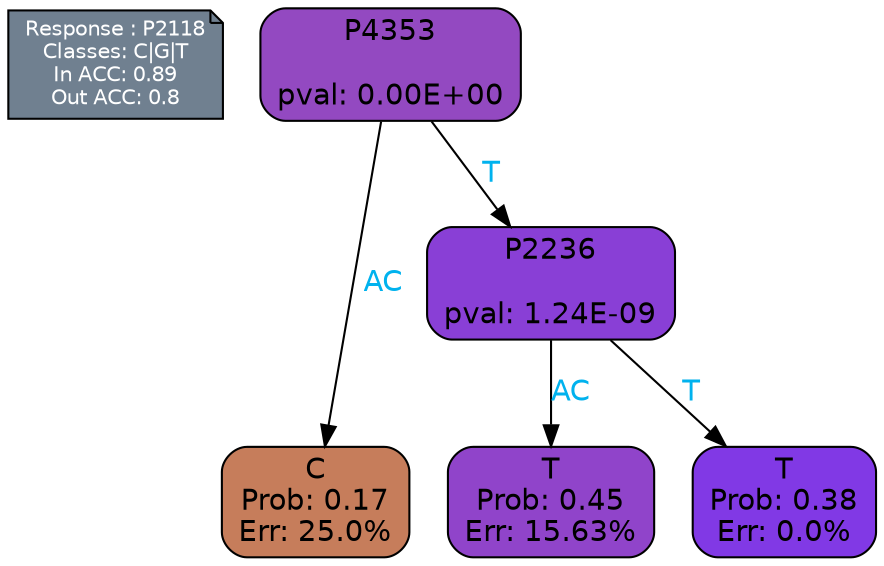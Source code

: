 digraph Tree {
node [shape=box, style="filled, rounded", color="black", fontname=helvetica] ;
graph [ranksep=equally, splines=polylines, bgcolor=transparent, dpi=600] ;
edge [fontname=helvetica] ;
LEGEND [label="Response : P2118
Classes: C|G|T
In ACC: 0.89
Out ACC: 0.8
",shape=note,align=left,style=filled,fillcolor="slategray",fontcolor="white",fontsize=10];1 [label="P4353

pval: 0.00E+00", fillcolor="#9349c1"] ;
2 [label="C
Prob: 0.17
Err: 25.0%", fillcolor="#c67d5b"] ;
3 [label="P2236

pval: 1.24E-09", fillcolor="#893fd6"] ;
4 [label="T
Prob: 0.45
Err: 15.63%", fillcolor="#9044ca"] ;
5 [label="T
Prob: 0.38
Err: 0.0%", fillcolor="#8139e5"] ;
1 -> 2 [label="AC",fontcolor=deepskyblue2] ;
1 -> 3 [label="T",fontcolor=deepskyblue2] ;
3 -> 4 [label="AC",fontcolor=deepskyblue2] ;
3 -> 5 [label="T",fontcolor=deepskyblue2] ;
{rank = same; 2;4;5;}{rank = same; LEGEND;1;}}